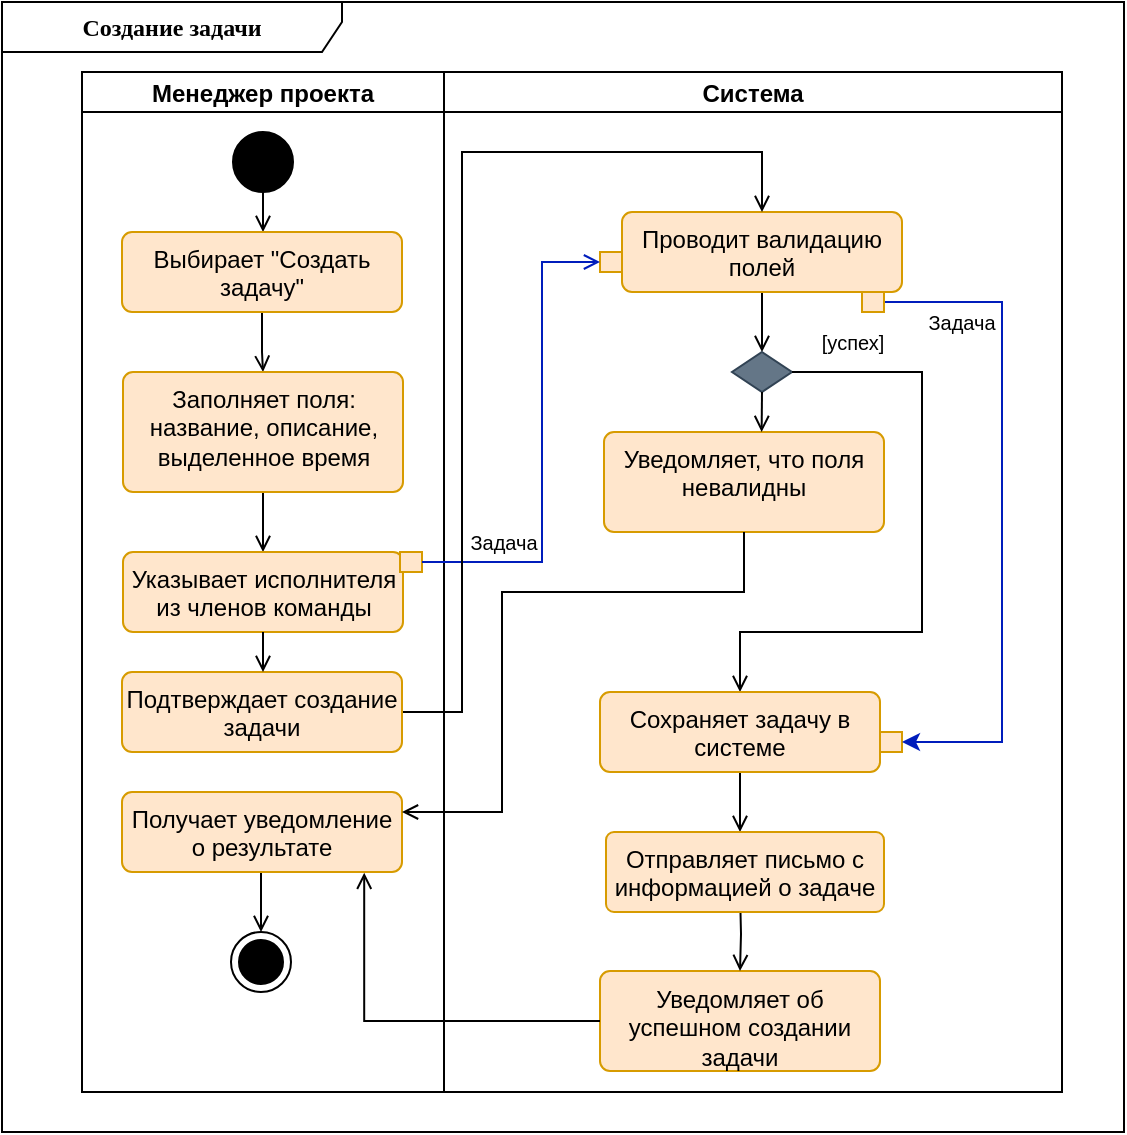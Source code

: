 <mxfile version="22.1.5" type="github">
  <diagram name="Страница — 1" id="4nss-KkPXFQWBisD1zAM">
    <mxGraphModel dx="1050" dy="566" grid="1" gridSize="10" guides="1" tooltips="1" connect="1" arrows="1" fold="1" page="1" pageScale="1" pageWidth="827" pageHeight="1169" math="0" shadow="0">
      <root>
        <mxCell id="0" />
        <mxCell id="1" parent="0" />
        <mxCell id="ir2lZSe-M-KhIsvbzkP0-20" value="" style="shape=table;childLayout=tableLayout;startSize=0;fillColor=none;collapsible=0;recursiveResize=0;expand=0;" parent="1" vertex="1">
          <mxGeometry x="120" y="110" width="490" height="510" as="geometry" />
        </mxCell>
        <mxCell id="ir2lZSe-M-KhIsvbzkP0-21" value="" style="shape=tableRow;horizontal=0;swimlaneHead=0;swimlaneBody=0;top=0;left=0;strokeColor=inherit;bottom=0;right=0;dropTarget=0;fontStyle=0;fillColor=none;points=[[0,0.5],[1,0.5]];portConstraint=eastwest;startSize=0;collapsible=0;recursiveResize=0;expand=0;" parent="ir2lZSe-M-KhIsvbzkP0-20" vertex="1">
          <mxGeometry width="490" height="510" as="geometry" />
        </mxCell>
        <mxCell id="ir2lZSe-M-KhIsvbzkP0-22" value="Менеджер проекта" style="swimlane;swimlaneHead=0;swimlaneBody=0;fontStyle=1;strokeColor=inherit;connectable=0;fillColor=none;startSize=20;collapsible=0;recursiveResize=0;expand=0;" parent="ir2lZSe-M-KhIsvbzkP0-21" vertex="1">
          <mxGeometry width="181" height="510" as="geometry">
            <mxRectangle width="181" height="510" as="alternateBounds" />
          </mxGeometry>
        </mxCell>
        <mxCell id="ir2lZSe-M-KhIsvbzkP0-37" style="edgeStyle=orthogonalEdgeStyle;rounded=0;orthogonalLoop=1;jettySize=auto;html=1;endArrow=open;endFill=0;" parent="ir2lZSe-M-KhIsvbzkP0-22" source="ir2lZSe-M-KhIsvbzkP0-1" target="ir2lZSe-M-KhIsvbzkP0-26" edge="1">
          <mxGeometry relative="1" as="geometry" />
        </mxCell>
        <mxCell id="ir2lZSe-M-KhIsvbzkP0-1" value="" style="ellipse;fillColor=strokeColor;html=1;" parent="ir2lZSe-M-KhIsvbzkP0-22" vertex="1">
          <mxGeometry x="75.5" y="30" width="30" height="30" as="geometry" />
        </mxCell>
        <mxCell id="ir2lZSe-M-KhIsvbzkP0-38" style="edgeStyle=orthogonalEdgeStyle;rounded=0;orthogonalLoop=1;jettySize=auto;html=1;endArrow=open;endFill=0;" parent="ir2lZSe-M-KhIsvbzkP0-22" source="ir2lZSe-M-KhIsvbzkP0-26" target="ir2lZSe-M-KhIsvbzkP0-27" edge="1">
          <mxGeometry relative="1" as="geometry" />
        </mxCell>
        <mxCell id="ir2lZSe-M-KhIsvbzkP0-26" value="Выбирает &quot;Создать задачу&quot;" style="html=1;align=center;verticalAlign=top;rounded=1;absoluteArcSize=1;arcSize=10;dashed=0;whiteSpace=wrap;fillColor=#ffe6cc;strokeColor=#d79b00;" parent="ir2lZSe-M-KhIsvbzkP0-22" vertex="1">
          <mxGeometry x="20" y="80" width="140" height="40" as="geometry" />
        </mxCell>
        <mxCell id="ir2lZSe-M-KhIsvbzkP0-39" style="edgeStyle=orthogonalEdgeStyle;rounded=0;orthogonalLoop=1;jettySize=auto;html=1;endArrow=open;endFill=0;" parent="ir2lZSe-M-KhIsvbzkP0-22" source="ir2lZSe-M-KhIsvbzkP0-27" target="ir2lZSe-M-KhIsvbzkP0-28" edge="1">
          <mxGeometry relative="1" as="geometry" />
        </mxCell>
        <mxCell id="ir2lZSe-M-KhIsvbzkP0-27" value="Заполняет поля: название, описание, выделенное время" style="html=1;align=center;verticalAlign=top;rounded=1;absoluteArcSize=1;arcSize=10;dashed=0;whiteSpace=wrap;fillColor=#ffe6cc;strokeColor=#d79b00;" parent="ir2lZSe-M-KhIsvbzkP0-22" vertex="1">
          <mxGeometry x="20.5" y="150" width="140" height="60" as="geometry" />
        </mxCell>
        <mxCell id="ir2lZSe-M-KhIsvbzkP0-28" value="Указывает исполнителя из членов команды" style="html=1;align=center;verticalAlign=top;rounded=1;absoluteArcSize=1;arcSize=10;dashed=0;whiteSpace=wrap;fillColor=#ffe6cc;strokeColor=#d79b00;" parent="ir2lZSe-M-KhIsvbzkP0-22" vertex="1">
          <mxGeometry x="20.5" y="240" width="140" height="40" as="geometry" />
        </mxCell>
        <mxCell id="ir2lZSe-M-KhIsvbzkP0-46" value="" style="rounded=0;whiteSpace=wrap;html=1;fillColor=#ffe6cc;strokeColor=#d79b00;" parent="ir2lZSe-M-KhIsvbzkP0-22" vertex="1">
          <mxGeometry x="159" y="240" width="11" height="10" as="geometry" />
        </mxCell>
        <mxCell id="ir2lZSe-M-KhIsvbzkP0-87" style="edgeStyle=orthogonalEdgeStyle;rounded=0;orthogonalLoop=1;jettySize=auto;html=1;endArrow=open;endFill=0;exitX=0;exitY=0;exitDx=70;exitDy=30;exitPerimeter=0;" parent="ir2lZSe-M-KhIsvbzkP0-22" target="ir2lZSe-M-KhIsvbzkP0-86" edge="1">
          <mxGeometry relative="1" as="geometry">
            <Array as="points">
              <mxPoint x="90" y="452" />
              <mxPoint x="90" y="452" />
            </Array>
            <mxPoint x="89.5" y="400" as="sourcePoint" />
          </mxGeometry>
        </mxCell>
        <mxCell id="ir2lZSe-M-KhIsvbzkP0-86" value="" style="ellipse;html=1;shape=endState;fillColor=strokeColor;" parent="ir2lZSe-M-KhIsvbzkP0-22" vertex="1">
          <mxGeometry x="74.5" y="430" width="30" height="30" as="geometry" />
        </mxCell>
        <mxCell id="ir2lZSe-M-KhIsvbzkP0-23" value="Система" style="swimlane;swimlaneHead=0;swimlaneBody=0;fontStyle=1;strokeColor=inherit;connectable=0;fillColor=none;startSize=20;collapsible=0;recursiveResize=0;expand=0;" parent="ir2lZSe-M-KhIsvbzkP0-21" vertex="1">
          <mxGeometry x="181" width="309" height="510" as="geometry">
            <mxRectangle width="309" height="510" as="alternateBounds" />
          </mxGeometry>
        </mxCell>
        <mxCell id="ir2lZSe-M-KhIsvbzkP0-88" value="&lt;b&gt;Создание задачи&lt;/b&gt;" style="shape=umlFrame;whiteSpace=wrap;html=1;rounded=1;shadow=0;comic=0;labelBackgroundColor=none;strokeWidth=1;fontFamily=Verdana;fontSize=12;align=center;width=170;height=25;" parent="ir2lZSe-M-KhIsvbzkP0-23" vertex="1">
          <mxGeometry x="-221" y="-35" width="561" height="565" as="geometry" />
        </mxCell>
        <mxCell id="xCekLvlc1uRamUwz6qQX-13" style="edgeStyle=orthogonalEdgeStyle;rounded=0;orthogonalLoop=1;jettySize=auto;html=1;exitX=0.5;exitY=1;exitDx=0;exitDy=0;endArrow=open;endFill=0;" parent="ir2lZSe-M-KhIsvbzkP0-23" source="ir2lZSe-M-KhIsvbzkP0-47" target="ir2lZSe-M-KhIsvbzkP0-51" edge="1">
          <mxGeometry relative="1" as="geometry" />
        </mxCell>
        <mxCell id="ir2lZSe-M-KhIsvbzkP0-47" value="Проводит валидацию полей" style="html=1;align=center;verticalAlign=top;rounded=1;absoluteArcSize=1;arcSize=10;dashed=0;whiteSpace=wrap;fillColor=#ffe6cc;strokeColor=#d79b00;" parent="ir2lZSe-M-KhIsvbzkP0-23" vertex="1">
          <mxGeometry x="89" y="70" width="140" height="40" as="geometry" />
        </mxCell>
        <mxCell id="ir2lZSe-M-KhIsvbzkP0-51" value="" style="rhombus;whiteSpace=wrap;html=1;verticalAlign=top;rounded=0;arcSize=10;dashed=0;fillColor=#647687;fontColor=#ffffff;strokeColor=#314354;" parent="ir2lZSe-M-KhIsvbzkP0-23" vertex="1">
          <mxGeometry x="144" y="140" width="30" height="20" as="geometry" />
        </mxCell>
        <mxCell id="ir2lZSe-M-KhIsvbzkP0-64" value="&lt;font style=&quot;font-size: 10px;&quot;&gt;[успех]&lt;/font&gt;" style="text;html=1;align=center;verticalAlign=middle;resizable=0;points=[];autosize=1;strokeColor=none;fillColor=none;" parent="ir2lZSe-M-KhIsvbzkP0-23" vertex="1">
          <mxGeometry x="179" y="120" width="50" height="30" as="geometry" />
        </mxCell>
        <mxCell id="ir2lZSe-M-KhIsvbzkP0-56" value="" style="rounded=0;whiteSpace=wrap;html=1;fillColor=#ffe6cc;strokeColor=#d79b00;" parent="ir2lZSe-M-KhIsvbzkP0-23" vertex="1">
          <mxGeometry x="78" y="90" width="11" height="10" as="geometry" />
        </mxCell>
        <mxCell id="ir2lZSe-M-KhIsvbzkP0-54" value="" style="edgeStyle=orthogonalEdgeStyle;rounded=0;orthogonalLoop=1;jettySize=auto;html=1;endArrow=open;endFill=0;exitX=1;exitY=0.5;exitDx=0;exitDy=0;entryX=0.5;entryY=0;entryDx=0;entryDy=0;" parent="ir2lZSe-M-KhIsvbzkP0-23" source="ir2lZSe-M-KhIsvbzkP0-51" target="xCekLvlc1uRamUwz6qQX-7" edge="1">
          <mxGeometry relative="1" as="geometry">
            <mxPoint x="99" y="330" as="targetPoint" />
            <Array as="points">
              <mxPoint x="239" y="150" />
              <mxPoint x="239" y="280" />
              <mxPoint x="148" y="280" />
            </Array>
          </mxGeometry>
        </mxCell>
        <mxCell id="xCekLvlc1uRamUwz6qQX-19" style="edgeStyle=orthogonalEdgeStyle;rounded=0;orthogonalLoop=1;jettySize=auto;html=1;endArrow=open;endFill=0;" parent="ir2lZSe-M-KhIsvbzkP0-23" source="xCekLvlc1uRamUwz6qQX-7" edge="1">
          <mxGeometry relative="1" as="geometry">
            <mxPoint x="148" y="380" as="targetPoint" />
          </mxGeometry>
        </mxCell>
        <mxCell id="xCekLvlc1uRamUwz6qQX-7" value="Сохраняет задачу в системе" style="html=1;align=center;verticalAlign=top;rounded=1;absoluteArcSize=1;arcSize=10;dashed=0;whiteSpace=wrap;fillColor=#ffe6cc;strokeColor=#d79b00;" parent="ir2lZSe-M-KhIsvbzkP0-23" vertex="1">
          <mxGeometry x="78" y="310" width="140" height="40" as="geometry" />
        </mxCell>
        <mxCell id="xCekLvlc1uRamUwz6qQX-26" value="" style="rounded=0;whiteSpace=wrap;html=1;fillColor=#ffe6cc;strokeColor=#d79b00;" parent="ir2lZSe-M-KhIsvbzkP0-23" vertex="1">
          <mxGeometry x="218" y="330" width="11" height="10" as="geometry" />
        </mxCell>
        <mxCell id="xCekLvlc1uRamUwz6qQX-31" value="Задача" style="text;html=1;strokeColor=none;fillColor=none;align=center;verticalAlign=middle;whiteSpace=wrap;rounded=0;fontSize=10;" parent="ir2lZSe-M-KhIsvbzkP0-23" vertex="1">
          <mxGeometry x="229" y="110" width="60" height="30" as="geometry" />
        </mxCell>
        <mxCell id="xCekLvlc1uRamUwz6qQX-16" value="Уведомляет, что поля невалидны" style="html=1;align=center;verticalAlign=top;rounded=1;absoluteArcSize=1;arcSize=10;dashed=0;whiteSpace=wrap;fillColor=#ffe6cc;strokeColor=#d79b00;" parent="ir2lZSe-M-KhIsvbzkP0-23" vertex="1">
          <mxGeometry x="80" y="180" width="140" height="50" as="geometry" />
        </mxCell>
        <mxCell id="xCekLvlc1uRamUwz6qQX-34" style="edgeStyle=orthogonalEdgeStyle;rounded=0;orthogonalLoop=1;jettySize=auto;html=1;exitX=0.5;exitY=1;exitDx=0;exitDy=0;entryX=0.563;entryY=0;entryDx=0;entryDy=0;entryPerimeter=0;endArrow=open;endFill=0;" parent="ir2lZSe-M-KhIsvbzkP0-23" source="ir2lZSe-M-KhIsvbzkP0-51" target="xCekLvlc1uRamUwz6qQX-16" edge="1">
          <mxGeometry relative="1" as="geometry" />
        </mxCell>
        <mxCell id="xCekLvlc1uRamUwz6qQX-17" value="Уведомляет об успешном создании задачи" style="html=1;align=center;verticalAlign=top;rounded=1;absoluteArcSize=1;arcSize=10;dashed=0;whiteSpace=wrap;fillColor=#ffe6cc;strokeColor=#d79b00;" parent="ir2lZSe-M-KhIsvbzkP0-23" vertex="1">
          <mxGeometry x="78" y="449.5" width="140" height="50" as="geometry" />
        </mxCell>
        <mxCell id="xCekLvlc1uRamUwz6qQX-20" style="edgeStyle=orthogonalEdgeStyle;rounded=0;orthogonalLoop=1;jettySize=auto;html=1;endArrow=open;endFill=0;" parent="ir2lZSe-M-KhIsvbzkP0-23" target="xCekLvlc1uRamUwz6qQX-17" edge="1">
          <mxGeometry relative="1" as="geometry">
            <mxPoint x="148" y="410" as="sourcePoint" />
          </mxGeometry>
        </mxCell>
        <mxCell id="xCekLvlc1uRamUwz6qQX-23" value="Задача" style="text;html=1;strokeColor=none;fillColor=none;align=center;verticalAlign=middle;whiteSpace=wrap;rounded=0;fontSize=10;" parent="ir2lZSe-M-KhIsvbzkP0-23" vertex="1">
          <mxGeometry y="220" width="60" height="30" as="geometry" />
        </mxCell>
        <mxCell id="ir2lZSe-M-KhIsvbzkP0-53" value="Отправляет письмо с информацией о задаче" style="whiteSpace=wrap;html=1;verticalAlign=top;rounded=1;arcSize=10;dashed=0;fillColor=#ffe6cc;strokeColor=#d79b00;" parent="ir2lZSe-M-KhIsvbzkP0-23" vertex="1">
          <mxGeometry x="81" y="380" width="139" height="40" as="geometry" />
        </mxCell>
        <mxCell id="ir2lZSe-M-KhIsvbzkP0-57" style="edgeStyle=orthogonalEdgeStyle;rounded=0;orthogonalLoop=1;jettySize=auto;html=1;entryX=0;entryY=0.5;entryDx=0;entryDy=0;fillColor=#0050ef;strokeColor=#001DBC;endArrow=open;endFill=0;exitX=1;exitY=0.5;exitDx=0;exitDy=0;" parent="ir2lZSe-M-KhIsvbzkP0-21" source="ir2lZSe-M-KhIsvbzkP0-46" target="ir2lZSe-M-KhIsvbzkP0-56" edge="1">
          <mxGeometry relative="1" as="geometry">
            <mxPoint x="150" y="305" as="sourcePoint" />
            <Array as="points">
              <mxPoint x="230" y="245" />
              <mxPoint x="230" y="95" />
            </Array>
          </mxGeometry>
        </mxCell>
        <mxCell id="xCekLvlc1uRamUwz6qQX-5" style="edgeStyle=orthogonalEdgeStyle;rounded=0;orthogonalLoop=1;jettySize=auto;html=1;endArrow=open;endFill=0;entryX=0.5;entryY=0;entryDx=0;entryDy=0;" parent="1" source="xCekLvlc1uRamUwz6qQX-1" target="ir2lZSe-M-KhIsvbzkP0-47" edge="1">
          <mxGeometry relative="1" as="geometry">
            <Array as="points">
              <mxPoint x="310" y="430" />
              <mxPoint x="310" y="150" />
              <mxPoint x="460" y="150" />
            </Array>
          </mxGeometry>
        </mxCell>
        <mxCell id="xCekLvlc1uRamUwz6qQX-1" value="Подтверждает создание задачи" style="html=1;align=center;verticalAlign=top;rounded=1;absoluteArcSize=1;arcSize=10;dashed=0;whiteSpace=wrap;fillColor=#ffe6cc;strokeColor=#d79b00;" parent="1" vertex="1">
          <mxGeometry x="140" y="410" width="140" height="40" as="geometry" />
        </mxCell>
        <mxCell id="xCekLvlc1uRamUwz6qQX-3" style="edgeStyle=orthogonalEdgeStyle;rounded=0;orthogonalLoop=1;jettySize=auto;html=1;endArrow=open;endFill=0;" parent="1" source="ir2lZSe-M-KhIsvbzkP0-28" target="xCekLvlc1uRamUwz6qQX-1" edge="1">
          <mxGeometry relative="1" as="geometry" />
        </mxCell>
        <mxCell id="xCekLvlc1uRamUwz6qQX-14" value="Получает уведомление о результате" style="html=1;align=center;verticalAlign=top;rounded=1;absoluteArcSize=1;arcSize=10;dashed=0;whiteSpace=wrap;fillColor=#ffe6cc;strokeColor=#d79b00;" parent="1" vertex="1">
          <mxGeometry x="140" y="470" width="140" height="40" as="geometry" />
        </mxCell>
        <mxCell id="xCekLvlc1uRamUwz6qQX-22" style="edgeStyle=orthogonalEdgeStyle;rounded=0;orthogonalLoop=1;jettySize=auto;html=1;exitX=0.5;exitY=1;exitDx=0;exitDy=0;entryX=1;entryY=0.25;entryDx=0;entryDy=0;endArrow=open;endFill=0;" parent="1" source="xCekLvlc1uRamUwz6qQX-16" target="xCekLvlc1uRamUwz6qQX-14" edge="1">
          <mxGeometry relative="1" as="geometry">
            <Array as="points">
              <mxPoint x="451" y="370" />
              <mxPoint x="330" y="370" />
              <mxPoint x="330" y="480" />
            </Array>
          </mxGeometry>
        </mxCell>
        <mxCell id="xCekLvlc1uRamUwz6qQX-21" style="edgeStyle=orthogonalEdgeStyle;rounded=0;orthogonalLoop=1;jettySize=auto;html=1;endArrow=open;endFill=0;entryX=0.865;entryY=1.009;entryDx=0;entryDy=0;entryPerimeter=0;" parent="1" source="xCekLvlc1uRamUwz6qQX-17" target="xCekLvlc1uRamUwz6qQX-14" edge="1">
          <mxGeometry relative="1" as="geometry" />
        </mxCell>
        <mxCell id="xCekLvlc1uRamUwz6qQX-29" style="edgeStyle=orthogonalEdgeStyle;rounded=0;orthogonalLoop=1;jettySize=auto;html=1;exitX=1;exitY=0.5;exitDx=0;exitDy=0;entryX=1;entryY=0.5;entryDx=0;entryDy=0;fillColor=#0050ef;strokeColor=#001DBC;endArrow=classic;endFill=1;" parent="1" source="xCekLvlc1uRamUwz6qQX-24" target="xCekLvlc1uRamUwz6qQX-26" edge="1">
          <mxGeometry relative="1" as="geometry">
            <Array as="points">
              <mxPoint x="580" y="225" />
              <mxPoint x="580" y="445" />
            </Array>
          </mxGeometry>
        </mxCell>
        <mxCell id="xCekLvlc1uRamUwz6qQX-24" value="" style="rounded=0;whiteSpace=wrap;html=1;fillColor=#ffe6cc;strokeColor=#d79b00;" parent="1" vertex="1">
          <mxGeometry x="510" y="220" width="11" height="10" as="geometry" />
        </mxCell>
      </root>
    </mxGraphModel>
  </diagram>
</mxfile>
